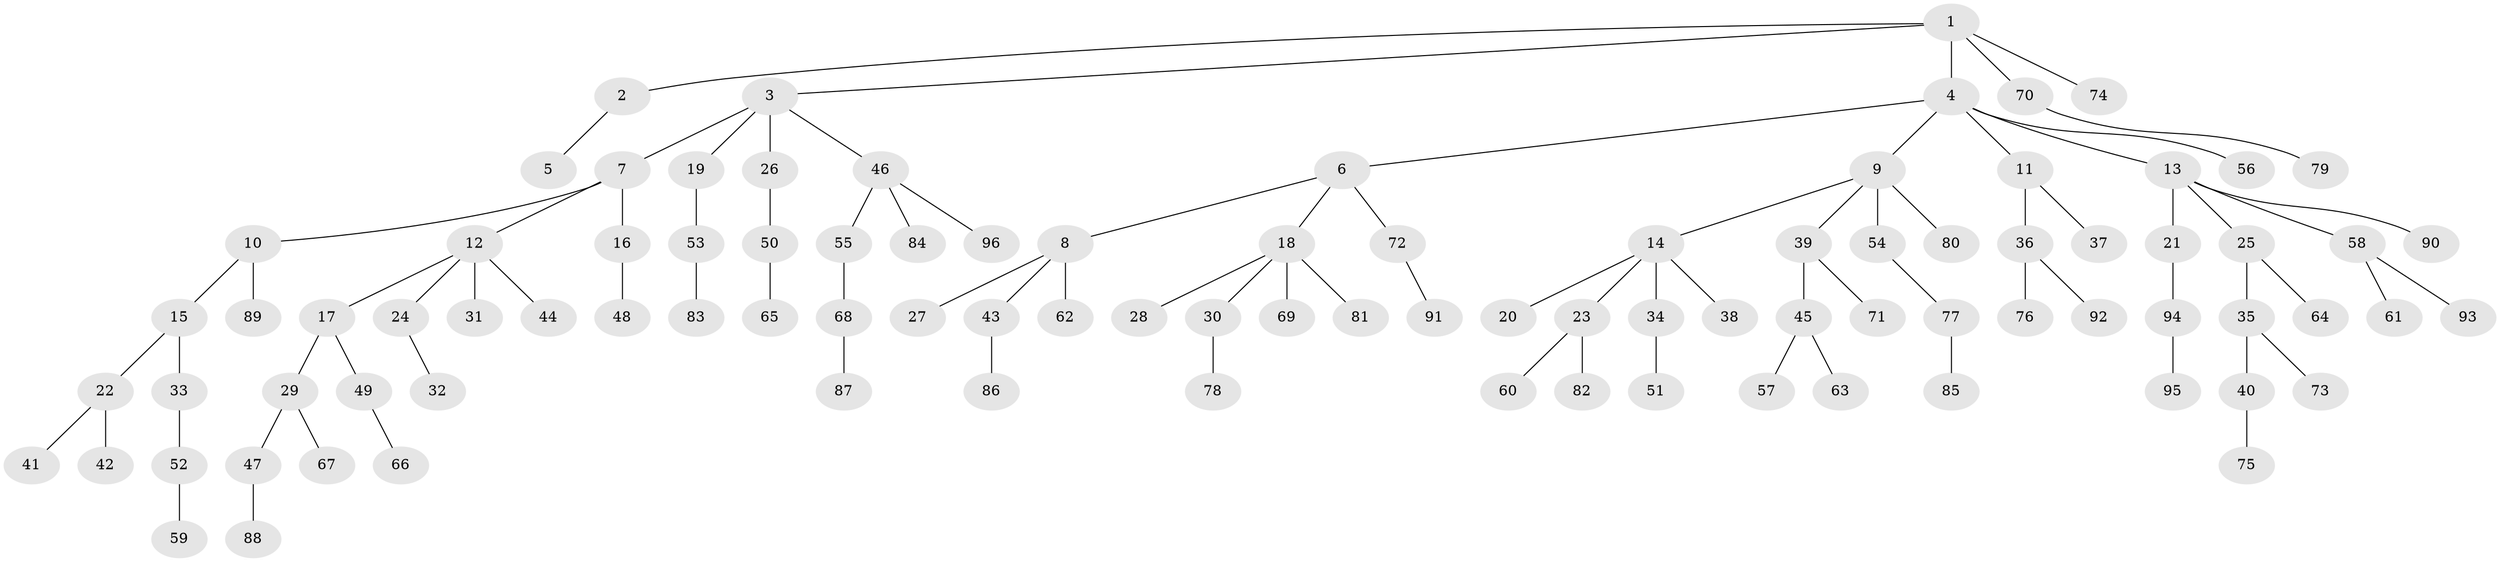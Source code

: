 // coarse degree distribution, {3: 0.15384615384615385, 1: 0.41025641025641024, 4: 0.02564102564102564, 5: 0.05128205128205128, 2: 0.358974358974359}
// Generated by graph-tools (version 1.1) at 2025/51/03/04/25 22:51:33]
// undirected, 96 vertices, 95 edges
graph export_dot {
  node [color=gray90,style=filled];
  1;
  2;
  3;
  4;
  5;
  6;
  7;
  8;
  9;
  10;
  11;
  12;
  13;
  14;
  15;
  16;
  17;
  18;
  19;
  20;
  21;
  22;
  23;
  24;
  25;
  26;
  27;
  28;
  29;
  30;
  31;
  32;
  33;
  34;
  35;
  36;
  37;
  38;
  39;
  40;
  41;
  42;
  43;
  44;
  45;
  46;
  47;
  48;
  49;
  50;
  51;
  52;
  53;
  54;
  55;
  56;
  57;
  58;
  59;
  60;
  61;
  62;
  63;
  64;
  65;
  66;
  67;
  68;
  69;
  70;
  71;
  72;
  73;
  74;
  75;
  76;
  77;
  78;
  79;
  80;
  81;
  82;
  83;
  84;
  85;
  86;
  87;
  88;
  89;
  90;
  91;
  92;
  93;
  94;
  95;
  96;
  1 -- 2;
  1 -- 3;
  1 -- 4;
  1 -- 70;
  1 -- 74;
  2 -- 5;
  3 -- 7;
  3 -- 19;
  3 -- 26;
  3 -- 46;
  4 -- 6;
  4 -- 9;
  4 -- 11;
  4 -- 13;
  4 -- 56;
  6 -- 8;
  6 -- 18;
  6 -- 72;
  7 -- 10;
  7 -- 12;
  7 -- 16;
  8 -- 27;
  8 -- 43;
  8 -- 62;
  9 -- 14;
  9 -- 39;
  9 -- 54;
  9 -- 80;
  10 -- 15;
  10 -- 89;
  11 -- 36;
  11 -- 37;
  12 -- 17;
  12 -- 24;
  12 -- 31;
  12 -- 44;
  13 -- 21;
  13 -- 25;
  13 -- 58;
  13 -- 90;
  14 -- 20;
  14 -- 23;
  14 -- 34;
  14 -- 38;
  15 -- 22;
  15 -- 33;
  16 -- 48;
  17 -- 29;
  17 -- 49;
  18 -- 28;
  18 -- 30;
  18 -- 69;
  18 -- 81;
  19 -- 53;
  21 -- 94;
  22 -- 41;
  22 -- 42;
  23 -- 60;
  23 -- 82;
  24 -- 32;
  25 -- 35;
  25 -- 64;
  26 -- 50;
  29 -- 47;
  29 -- 67;
  30 -- 78;
  33 -- 52;
  34 -- 51;
  35 -- 40;
  35 -- 73;
  36 -- 76;
  36 -- 92;
  39 -- 45;
  39 -- 71;
  40 -- 75;
  43 -- 86;
  45 -- 57;
  45 -- 63;
  46 -- 55;
  46 -- 84;
  46 -- 96;
  47 -- 88;
  49 -- 66;
  50 -- 65;
  52 -- 59;
  53 -- 83;
  54 -- 77;
  55 -- 68;
  58 -- 61;
  58 -- 93;
  68 -- 87;
  70 -- 79;
  72 -- 91;
  77 -- 85;
  94 -- 95;
}
